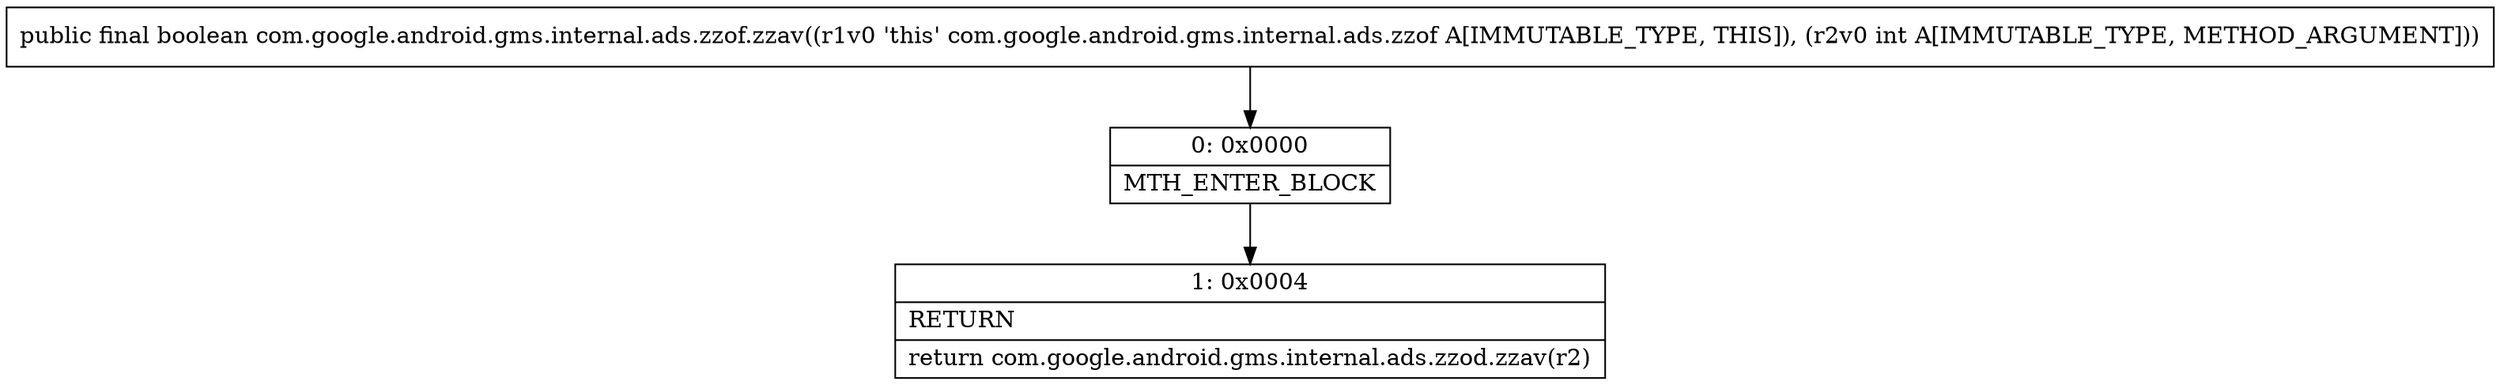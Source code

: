 digraph "CFG forcom.google.android.gms.internal.ads.zzof.zzav(I)Z" {
Node_0 [shape=record,label="{0\:\ 0x0000|MTH_ENTER_BLOCK\l}"];
Node_1 [shape=record,label="{1\:\ 0x0004|RETURN\l|return com.google.android.gms.internal.ads.zzod.zzav(r2)\l}"];
MethodNode[shape=record,label="{public final boolean com.google.android.gms.internal.ads.zzof.zzav((r1v0 'this' com.google.android.gms.internal.ads.zzof A[IMMUTABLE_TYPE, THIS]), (r2v0 int A[IMMUTABLE_TYPE, METHOD_ARGUMENT])) }"];
MethodNode -> Node_0;
Node_0 -> Node_1;
}

